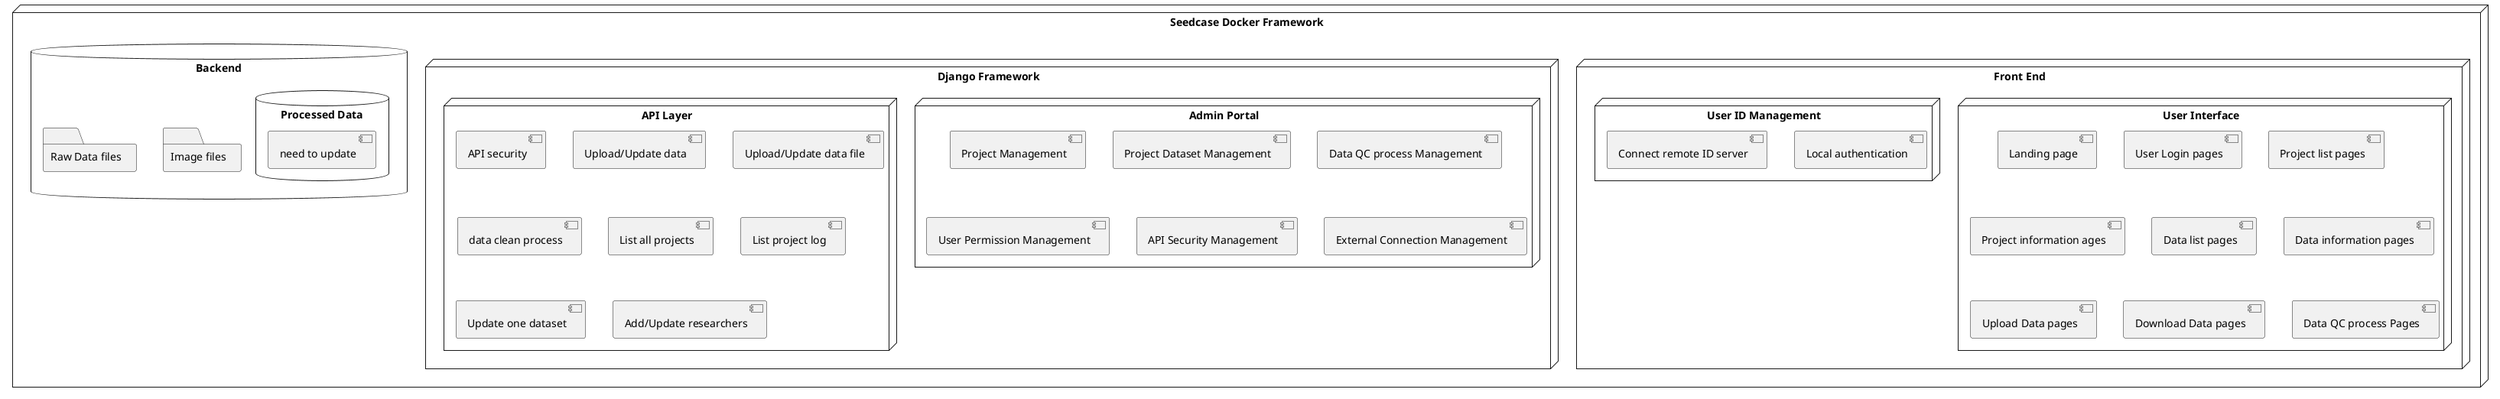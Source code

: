 @startuml
node "Seedcase Docker Framework" {
 node "Front End" {
  node "User Interface" {
    [Landing page]
    [User Login pages]
    [Project list pages]
    [Project information ages]
    [Data list pages]
    [Data information pages]
    [Upload Data pages]
    [Download Data pages]
    [Data QC process Pages]
 }
 node "User ID Management" {
    [Local authentication]
    [Connect remote ID server]
  }
 }
 node "Django Framework" {
  node "Admin Portal" {
    [Project Management]
    [Project Dataset Management]
    [Data QC process Management]
    [User Permission Management]
    [API Security Management]
    [External Connection Management]
  }

  node "API Layer" {
    [API security]
    [Upload/Update data]
    [Upload/Update data file]
    [data clean process]
    [List all projects]
    [List project log]
    [Update one dataset]
    [Add/Update researchers]
   }
  }

database "Backend" {
  folder "Raw Data files" {
  }
  folder "Image files"

  database "Processed Data"{
     [need to update]
  }

}
@enduml